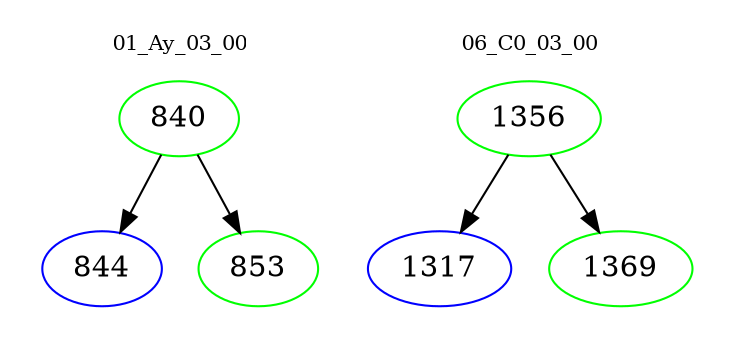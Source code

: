 digraph{
subgraph cluster_0 {
color = white
label = "01_Ay_03_00";
fontsize=10;
T0_840 [label="840", color="green"]
T0_840 -> T0_844 [color="black"]
T0_844 [label="844", color="blue"]
T0_840 -> T0_853 [color="black"]
T0_853 [label="853", color="green"]
}
subgraph cluster_1 {
color = white
label = "06_C0_03_00";
fontsize=10;
T1_1356 [label="1356", color="green"]
T1_1356 -> T1_1317 [color="black"]
T1_1317 [label="1317", color="blue"]
T1_1356 -> T1_1369 [color="black"]
T1_1369 [label="1369", color="green"]
}
}
